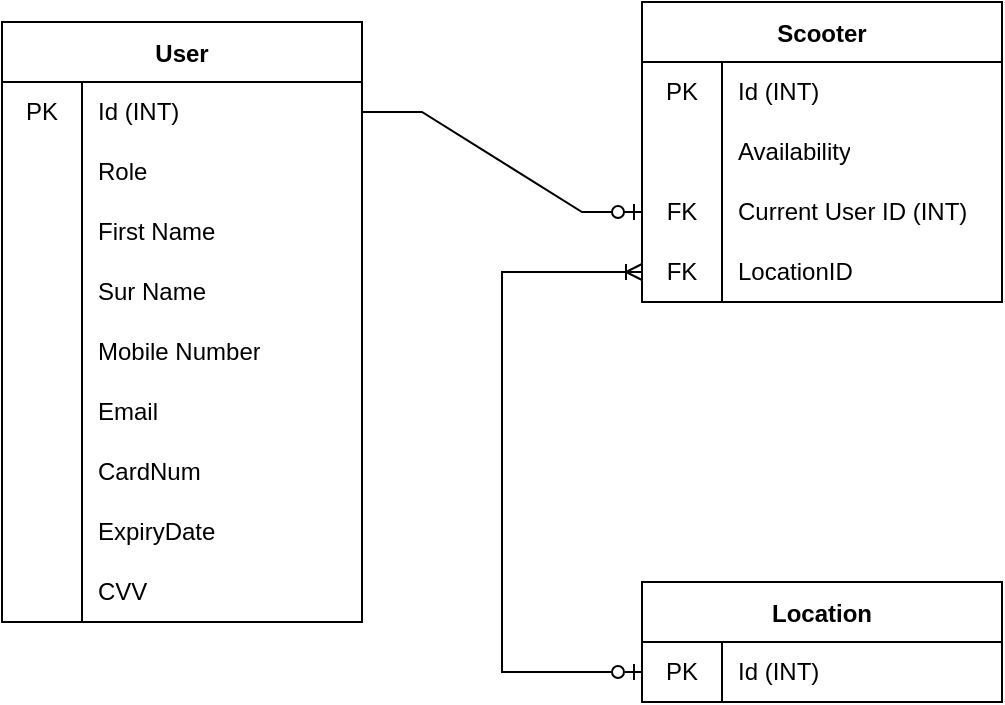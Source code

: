 <mxfile version="16.1.2" type="device"><diagram id="SwmA-Z7XQ6i9skBMepac" name="Page-1"><mxGraphModel dx="1102" dy="865" grid="1" gridSize="10" guides="1" tooltips="1" connect="1" arrows="1" fold="1" page="1" pageScale="1" pageWidth="2339" pageHeight="3300" math="0" shadow="0"><root><mxCell id="0"/><mxCell id="1" parent="0"/><mxCell id="bwvY3hdLI7z_fc_0WZMs-1" value="User" style="shape=table;startSize=30;container=1;collapsible=0;childLayout=tableLayout;fixedRows=1;rowLines=0;fontStyle=1;" vertex="1" parent="1"><mxGeometry x="150" y="220" width="180" height="300" as="geometry"/></mxCell><mxCell id="bwvY3hdLI7z_fc_0WZMs-2" value="" style="shape=tableRow;horizontal=0;startSize=0;swimlaneHead=0;swimlaneBody=0;top=0;left=0;bottom=0;right=0;collapsible=0;dropTarget=0;fillColor=none;points=[[0,0.5],[1,0.5]];portConstraint=eastwest;" vertex="1" parent="bwvY3hdLI7z_fc_0WZMs-1"><mxGeometry y="30" width="180" height="30" as="geometry"/></mxCell><mxCell id="bwvY3hdLI7z_fc_0WZMs-3" value="PK" style="shape=partialRectangle;html=1;whiteSpace=wrap;connectable=0;fillColor=none;top=0;left=0;bottom=0;right=0;overflow=hidden;pointerEvents=1;" vertex="1" parent="bwvY3hdLI7z_fc_0WZMs-2"><mxGeometry width="40" height="30" as="geometry"><mxRectangle width="40" height="30" as="alternateBounds"/></mxGeometry></mxCell><mxCell id="bwvY3hdLI7z_fc_0WZMs-4" value="Id (INT)" style="shape=partialRectangle;html=1;whiteSpace=wrap;connectable=0;fillColor=none;top=0;left=0;bottom=0;right=0;align=left;spacingLeft=6;overflow=hidden;" vertex="1" parent="bwvY3hdLI7z_fc_0WZMs-2"><mxGeometry x="40" width="140" height="30" as="geometry"><mxRectangle width="140" height="30" as="alternateBounds"/></mxGeometry></mxCell><mxCell id="bwvY3hdLI7z_fc_0WZMs-5" value="" style="shape=tableRow;horizontal=0;startSize=0;swimlaneHead=0;swimlaneBody=0;top=0;left=0;bottom=0;right=0;collapsible=0;dropTarget=0;fillColor=none;points=[[0,0.5],[1,0.5]];portConstraint=eastwest;" vertex="1" parent="bwvY3hdLI7z_fc_0WZMs-1"><mxGeometry y="60" width="180" height="30" as="geometry"/></mxCell><mxCell id="bwvY3hdLI7z_fc_0WZMs-6" value="" style="shape=partialRectangle;html=1;whiteSpace=wrap;connectable=0;fillColor=none;top=0;left=0;bottom=0;right=0;overflow=hidden;" vertex="1" parent="bwvY3hdLI7z_fc_0WZMs-5"><mxGeometry width="40" height="30" as="geometry"><mxRectangle width="40" height="30" as="alternateBounds"/></mxGeometry></mxCell><mxCell id="bwvY3hdLI7z_fc_0WZMs-7" value="Role" style="shape=partialRectangle;html=1;whiteSpace=wrap;connectable=0;fillColor=none;top=0;left=0;bottom=0;right=0;align=left;spacingLeft=6;overflow=hidden;" vertex="1" parent="bwvY3hdLI7z_fc_0WZMs-5"><mxGeometry x="40" width="140" height="30" as="geometry"><mxRectangle width="140" height="30" as="alternateBounds"/></mxGeometry></mxCell><mxCell id="bwvY3hdLI7z_fc_0WZMs-8" value="" style="shape=tableRow;horizontal=0;startSize=0;swimlaneHead=0;swimlaneBody=0;top=0;left=0;bottom=0;right=0;collapsible=0;dropTarget=0;fillColor=none;points=[[0,0.5],[1,0.5]];portConstraint=eastwest;" vertex="1" parent="bwvY3hdLI7z_fc_0WZMs-1"><mxGeometry y="90" width="180" height="30" as="geometry"/></mxCell><mxCell id="bwvY3hdLI7z_fc_0WZMs-9" value="" style="shape=partialRectangle;html=1;whiteSpace=wrap;connectable=0;fillColor=none;top=0;left=0;bottom=0;right=0;overflow=hidden;" vertex="1" parent="bwvY3hdLI7z_fc_0WZMs-8"><mxGeometry width="40" height="30" as="geometry"><mxRectangle width="40" height="30" as="alternateBounds"/></mxGeometry></mxCell><mxCell id="bwvY3hdLI7z_fc_0WZMs-10" value="First Name" style="shape=partialRectangle;html=1;whiteSpace=wrap;connectable=0;fillColor=none;top=0;left=0;bottom=0;right=0;align=left;spacingLeft=6;overflow=hidden;" vertex="1" parent="bwvY3hdLI7z_fc_0WZMs-8"><mxGeometry x="40" width="140" height="30" as="geometry"><mxRectangle width="140" height="30" as="alternateBounds"/></mxGeometry></mxCell><mxCell id="bwvY3hdLI7z_fc_0WZMs-11" value="" style="shape=tableRow;horizontal=0;startSize=0;swimlaneHead=0;swimlaneBody=0;top=0;left=0;bottom=0;right=0;collapsible=0;dropTarget=0;fillColor=none;points=[[0,0.5],[1,0.5]];portConstraint=eastwest;" vertex="1" parent="bwvY3hdLI7z_fc_0WZMs-1"><mxGeometry y="120" width="180" height="30" as="geometry"/></mxCell><mxCell id="bwvY3hdLI7z_fc_0WZMs-12" value="" style="shape=partialRectangle;html=1;whiteSpace=wrap;connectable=0;fillColor=none;top=0;left=0;bottom=0;right=0;overflow=hidden;" vertex="1" parent="bwvY3hdLI7z_fc_0WZMs-11"><mxGeometry width="40" height="30" as="geometry"><mxRectangle width="40" height="30" as="alternateBounds"/></mxGeometry></mxCell><mxCell id="bwvY3hdLI7z_fc_0WZMs-13" value="Sur Name" style="shape=partialRectangle;html=1;whiteSpace=wrap;connectable=0;fillColor=none;top=0;left=0;bottom=0;right=0;align=left;spacingLeft=6;overflow=hidden;" vertex="1" parent="bwvY3hdLI7z_fc_0WZMs-11"><mxGeometry x="40" width="140" height="30" as="geometry"><mxRectangle width="140" height="30" as="alternateBounds"/></mxGeometry></mxCell><mxCell id="bwvY3hdLI7z_fc_0WZMs-14" value="" style="shape=tableRow;horizontal=0;startSize=0;swimlaneHead=0;swimlaneBody=0;top=0;left=0;bottom=0;right=0;collapsible=0;dropTarget=0;fillColor=none;points=[[0,0.5],[1,0.5]];portConstraint=eastwest;" vertex="1" parent="bwvY3hdLI7z_fc_0WZMs-1"><mxGeometry y="150" width="180" height="30" as="geometry"/></mxCell><mxCell id="bwvY3hdLI7z_fc_0WZMs-15" value="" style="shape=partialRectangle;html=1;whiteSpace=wrap;connectable=0;fillColor=none;top=0;left=0;bottom=0;right=0;overflow=hidden;" vertex="1" parent="bwvY3hdLI7z_fc_0WZMs-14"><mxGeometry width="40" height="30" as="geometry"><mxRectangle width="40" height="30" as="alternateBounds"/></mxGeometry></mxCell><mxCell id="bwvY3hdLI7z_fc_0WZMs-16" value="Mobile Number" style="shape=partialRectangle;html=1;whiteSpace=wrap;connectable=0;fillColor=none;top=0;left=0;bottom=0;right=0;align=left;spacingLeft=6;overflow=hidden;" vertex="1" parent="bwvY3hdLI7z_fc_0WZMs-14"><mxGeometry x="40" width="140" height="30" as="geometry"><mxRectangle width="140" height="30" as="alternateBounds"/></mxGeometry></mxCell><mxCell id="bwvY3hdLI7z_fc_0WZMs-17" value="" style="shape=tableRow;horizontal=0;startSize=0;swimlaneHead=0;swimlaneBody=0;top=0;left=0;bottom=0;right=0;collapsible=0;dropTarget=0;fillColor=none;points=[[0,0.5],[1,0.5]];portConstraint=eastwest;" vertex="1" parent="bwvY3hdLI7z_fc_0WZMs-1"><mxGeometry y="180" width="180" height="30" as="geometry"/></mxCell><mxCell id="bwvY3hdLI7z_fc_0WZMs-18" value="" style="shape=partialRectangle;html=1;whiteSpace=wrap;connectable=0;fillColor=none;top=0;left=0;bottom=0;right=0;overflow=hidden;" vertex="1" parent="bwvY3hdLI7z_fc_0WZMs-17"><mxGeometry width="40" height="30" as="geometry"><mxRectangle width="40" height="30" as="alternateBounds"/></mxGeometry></mxCell><mxCell id="bwvY3hdLI7z_fc_0WZMs-19" value="Email" style="shape=partialRectangle;html=1;whiteSpace=wrap;connectable=0;fillColor=none;top=0;left=0;bottom=0;right=0;align=left;spacingLeft=6;overflow=hidden;" vertex="1" parent="bwvY3hdLI7z_fc_0WZMs-17"><mxGeometry x="40" width="140" height="30" as="geometry"><mxRectangle width="140" height="30" as="alternateBounds"/></mxGeometry></mxCell><mxCell id="bwvY3hdLI7z_fc_0WZMs-20" value="" style="shape=tableRow;horizontal=0;startSize=0;swimlaneHead=0;swimlaneBody=0;top=0;left=0;bottom=0;right=0;collapsible=0;dropTarget=0;fillColor=none;points=[[0,0.5],[1,0.5]];portConstraint=eastwest;" vertex="1" parent="bwvY3hdLI7z_fc_0WZMs-1"><mxGeometry y="210" width="180" height="30" as="geometry"/></mxCell><mxCell id="bwvY3hdLI7z_fc_0WZMs-21" value="" style="shape=partialRectangle;html=1;whiteSpace=wrap;connectable=0;fillColor=none;top=0;left=0;bottom=0;right=0;overflow=hidden;" vertex="1" parent="bwvY3hdLI7z_fc_0WZMs-20"><mxGeometry width="40" height="30" as="geometry"><mxRectangle width="40" height="30" as="alternateBounds"/></mxGeometry></mxCell><mxCell id="bwvY3hdLI7z_fc_0WZMs-22" value="CardNum" style="shape=partialRectangle;html=1;whiteSpace=wrap;connectable=0;fillColor=none;top=0;left=0;bottom=0;right=0;align=left;spacingLeft=6;overflow=hidden;" vertex="1" parent="bwvY3hdLI7z_fc_0WZMs-20"><mxGeometry x="40" width="140" height="30" as="geometry"><mxRectangle width="140" height="30" as="alternateBounds"/></mxGeometry></mxCell><mxCell id="bwvY3hdLI7z_fc_0WZMs-23" value="" style="shape=tableRow;horizontal=0;startSize=0;swimlaneHead=0;swimlaneBody=0;top=0;left=0;bottom=0;right=0;collapsible=0;dropTarget=0;fillColor=none;points=[[0,0.5],[1,0.5]];portConstraint=eastwest;" vertex="1" parent="bwvY3hdLI7z_fc_0WZMs-1"><mxGeometry y="240" width="180" height="30" as="geometry"/></mxCell><mxCell id="bwvY3hdLI7z_fc_0WZMs-24" value="" style="shape=partialRectangle;html=1;whiteSpace=wrap;connectable=0;fillColor=none;top=0;left=0;bottom=0;right=0;overflow=hidden;" vertex="1" parent="bwvY3hdLI7z_fc_0WZMs-23"><mxGeometry width="40" height="30" as="geometry"><mxRectangle width="40" height="30" as="alternateBounds"/></mxGeometry></mxCell><mxCell id="bwvY3hdLI7z_fc_0WZMs-25" value="ExpiryDate" style="shape=partialRectangle;html=1;whiteSpace=wrap;connectable=0;fillColor=none;top=0;left=0;bottom=0;right=0;align=left;spacingLeft=6;overflow=hidden;" vertex="1" parent="bwvY3hdLI7z_fc_0WZMs-23"><mxGeometry x="40" width="140" height="30" as="geometry"><mxRectangle width="140" height="30" as="alternateBounds"/></mxGeometry></mxCell><mxCell id="bwvY3hdLI7z_fc_0WZMs-26" value="" style="shape=tableRow;horizontal=0;startSize=0;swimlaneHead=0;swimlaneBody=0;top=0;left=0;bottom=0;right=0;collapsible=0;dropTarget=0;fillColor=none;points=[[0,0.5],[1,0.5]];portConstraint=eastwest;" vertex="1" parent="bwvY3hdLI7z_fc_0WZMs-1"><mxGeometry y="270" width="180" height="30" as="geometry"/></mxCell><mxCell id="bwvY3hdLI7z_fc_0WZMs-27" value="" style="shape=partialRectangle;html=1;whiteSpace=wrap;connectable=0;fillColor=none;top=0;left=0;bottom=0;right=0;overflow=hidden;" vertex="1" parent="bwvY3hdLI7z_fc_0WZMs-26"><mxGeometry width="40" height="30" as="geometry"><mxRectangle width="40" height="30" as="alternateBounds"/></mxGeometry></mxCell><mxCell id="bwvY3hdLI7z_fc_0WZMs-28" value="CVV" style="shape=partialRectangle;html=1;whiteSpace=wrap;connectable=0;fillColor=none;top=0;left=0;bottom=0;right=0;align=left;spacingLeft=6;overflow=hidden;" vertex="1" parent="bwvY3hdLI7z_fc_0WZMs-26"><mxGeometry x="40" width="140" height="30" as="geometry"><mxRectangle width="140" height="30" as="alternateBounds"/></mxGeometry></mxCell><mxCell id="bwvY3hdLI7z_fc_0WZMs-29" value="Scooter" style="shape=table;startSize=30;container=1;collapsible=0;childLayout=tableLayout;fixedRows=1;rowLines=0;fontStyle=1;" vertex="1" parent="1"><mxGeometry x="470" y="210" width="180" height="150" as="geometry"/></mxCell><mxCell id="bwvY3hdLI7z_fc_0WZMs-30" value="" style="shape=tableRow;horizontal=0;startSize=0;swimlaneHead=0;swimlaneBody=0;top=0;left=0;bottom=0;right=0;collapsible=0;dropTarget=0;fillColor=none;points=[[0,0.5],[1,0.5]];portConstraint=eastwest;" vertex="1" parent="bwvY3hdLI7z_fc_0WZMs-29"><mxGeometry y="30" width="180" height="30" as="geometry"/></mxCell><mxCell id="bwvY3hdLI7z_fc_0WZMs-31" value="PK" style="shape=partialRectangle;html=1;whiteSpace=wrap;connectable=0;fillColor=none;top=0;left=0;bottom=0;right=0;overflow=hidden;pointerEvents=1;" vertex="1" parent="bwvY3hdLI7z_fc_0WZMs-30"><mxGeometry width="40" height="30" as="geometry"><mxRectangle width="40" height="30" as="alternateBounds"/></mxGeometry></mxCell><mxCell id="bwvY3hdLI7z_fc_0WZMs-32" value="Id (INT)" style="shape=partialRectangle;html=1;whiteSpace=wrap;connectable=0;fillColor=none;top=0;left=0;bottom=0;right=0;align=left;spacingLeft=6;overflow=hidden;" vertex="1" parent="bwvY3hdLI7z_fc_0WZMs-30"><mxGeometry x="40" width="140" height="30" as="geometry"><mxRectangle width="140" height="30" as="alternateBounds"/></mxGeometry></mxCell><mxCell id="bwvY3hdLI7z_fc_0WZMs-33" value="" style="shape=tableRow;horizontal=0;startSize=0;swimlaneHead=0;swimlaneBody=0;top=0;left=0;bottom=0;right=0;collapsible=0;dropTarget=0;fillColor=none;points=[[0,0.5],[1,0.5]];portConstraint=eastwest;" vertex="1" parent="bwvY3hdLI7z_fc_0WZMs-29"><mxGeometry y="60" width="180" height="30" as="geometry"/></mxCell><mxCell id="bwvY3hdLI7z_fc_0WZMs-34" value="" style="shape=partialRectangle;html=1;whiteSpace=wrap;connectable=0;fillColor=none;top=0;left=0;bottom=0;right=0;overflow=hidden;" vertex="1" parent="bwvY3hdLI7z_fc_0WZMs-33"><mxGeometry width="40" height="30" as="geometry"><mxRectangle width="40" height="30" as="alternateBounds"/></mxGeometry></mxCell><mxCell id="bwvY3hdLI7z_fc_0WZMs-35" value="Availability" style="shape=partialRectangle;html=1;whiteSpace=wrap;connectable=0;fillColor=none;top=0;left=0;bottom=0;right=0;align=left;spacingLeft=6;overflow=hidden;" vertex="1" parent="bwvY3hdLI7z_fc_0WZMs-33"><mxGeometry x="40" width="140" height="30" as="geometry"><mxRectangle width="140" height="30" as="alternateBounds"/></mxGeometry></mxCell><mxCell id="bwvY3hdLI7z_fc_0WZMs-36" value="" style="shape=tableRow;horizontal=0;startSize=0;swimlaneHead=0;swimlaneBody=0;top=0;left=0;bottom=0;right=0;collapsible=0;dropTarget=0;fillColor=none;points=[[0,0.5],[1,0.5]];portConstraint=eastwest;" vertex="1" parent="bwvY3hdLI7z_fc_0WZMs-29"><mxGeometry y="90" width="180" height="30" as="geometry"/></mxCell><mxCell id="bwvY3hdLI7z_fc_0WZMs-37" value="FK" style="shape=partialRectangle;html=1;whiteSpace=wrap;connectable=0;fillColor=none;top=0;left=0;bottom=0;right=0;overflow=hidden;" vertex="1" parent="bwvY3hdLI7z_fc_0WZMs-36"><mxGeometry width="40" height="30" as="geometry"><mxRectangle width="40" height="30" as="alternateBounds"/></mxGeometry></mxCell><mxCell id="bwvY3hdLI7z_fc_0WZMs-38" value="Current User ID (INT)" style="shape=partialRectangle;html=1;whiteSpace=wrap;connectable=0;fillColor=none;top=0;left=0;bottom=0;right=0;align=left;spacingLeft=6;overflow=hidden;" vertex="1" parent="bwvY3hdLI7z_fc_0WZMs-36"><mxGeometry x="40" width="140" height="30" as="geometry"><mxRectangle width="140" height="30" as="alternateBounds"/></mxGeometry></mxCell><mxCell id="bwvY3hdLI7z_fc_0WZMs-39" value="" style="shape=tableRow;horizontal=0;startSize=0;swimlaneHead=0;swimlaneBody=0;top=0;left=0;bottom=0;right=0;collapsible=0;dropTarget=0;fillColor=none;points=[[0,0.5],[1,0.5]];portConstraint=eastwest;" vertex="1" parent="bwvY3hdLI7z_fc_0WZMs-29"><mxGeometry y="120" width="180" height="30" as="geometry"/></mxCell><mxCell id="bwvY3hdLI7z_fc_0WZMs-40" value="FK" style="shape=partialRectangle;html=1;whiteSpace=wrap;connectable=0;fillColor=none;top=0;left=0;bottom=0;right=0;overflow=hidden;" vertex="1" parent="bwvY3hdLI7z_fc_0WZMs-39"><mxGeometry width="40" height="30" as="geometry"><mxRectangle width="40" height="30" as="alternateBounds"/></mxGeometry></mxCell><mxCell id="bwvY3hdLI7z_fc_0WZMs-41" value="LocationID" style="shape=partialRectangle;html=1;whiteSpace=wrap;connectable=0;fillColor=none;top=0;left=0;bottom=0;right=0;align=left;spacingLeft=6;overflow=hidden;" vertex="1" parent="bwvY3hdLI7z_fc_0WZMs-39"><mxGeometry x="40" width="140" height="30" as="geometry"><mxRectangle width="140" height="30" as="alternateBounds"/></mxGeometry></mxCell><mxCell id="bwvY3hdLI7z_fc_0WZMs-57" value="Location" style="shape=table;startSize=30;container=1;collapsible=0;childLayout=tableLayout;fixedRows=1;rowLines=0;fontStyle=1;" vertex="1" parent="1"><mxGeometry x="470" y="500" width="180" height="60" as="geometry"/></mxCell><mxCell id="bwvY3hdLI7z_fc_0WZMs-58" value="" style="shape=tableRow;horizontal=0;startSize=0;swimlaneHead=0;swimlaneBody=0;top=0;left=0;bottom=0;right=0;collapsible=0;dropTarget=0;fillColor=none;points=[[0,0.5],[1,0.5]];portConstraint=eastwest;" vertex="1" parent="bwvY3hdLI7z_fc_0WZMs-57"><mxGeometry y="30" width="180" height="30" as="geometry"/></mxCell><mxCell id="bwvY3hdLI7z_fc_0WZMs-59" value="PK" style="shape=partialRectangle;html=1;whiteSpace=wrap;connectable=0;fillColor=none;top=0;left=0;bottom=0;right=0;overflow=hidden;pointerEvents=1;" vertex="1" parent="bwvY3hdLI7z_fc_0WZMs-58"><mxGeometry width="40" height="30" as="geometry"><mxRectangle width="40" height="30" as="alternateBounds"/></mxGeometry></mxCell><mxCell id="bwvY3hdLI7z_fc_0WZMs-60" value="Id (INT)" style="shape=partialRectangle;html=1;whiteSpace=wrap;connectable=0;fillColor=none;top=0;left=0;bottom=0;right=0;align=left;spacingLeft=6;overflow=hidden;" vertex="1" parent="bwvY3hdLI7z_fc_0WZMs-58"><mxGeometry x="40" width="140" height="30" as="geometry"><mxRectangle width="140" height="30" as="alternateBounds"/></mxGeometry></mxCell><mxCell id="bwvY3hdLI7z_fc_0WZMs-70" value="" style="edgeStyle=entityRelationEdgeStyle;fontSize=12;html=1;endArrow=ERzeroToOne;endFill=1;rounded=0;entryX=0;entryY=0.5;entryDx=0;entryDy=0;exitX=1;exitY=0.5;exitDx=0;exitDy=0;" edge="1" parent="1" source="bwvY3hdLI7z_fc_0WZMs-2" target="bwvY3hdLI7z_fc_0WZMs-36"><mxGeometry width="100" height="100" relative="1" as="geometry"><mxPoint x="200" y="720" as="sourcePoint"/><mxPoint x="300" y="620" as="targetPoint"/></mxGeometry></mxCell><mxCell id="bwvY3hdLI7z_fc_0WZMs-75" value="" style="endArrow=ERoneToMany;html=1;rounded=0;entryX=0;entryY=0.5;entryDx=0;entryDy=0;exitX=0;exitY=0.5;exitDx=0;exitDy=0;startArrow=ERzeroToOne;startFill=0;endFill=0;" edge="1" parent="1" source="bwvY3hdLI7z_fc_0WZMs-58" target="bwvY3hdLI7z_fc_0WZMs-39"><mxGeometry width="50" height="50" relative="1" as="geometry"><mxPoint x="200" y="630" as="sourcePoint"/><mxPoint x="250" y="580" as="targetPoint"/><Array as="points"><mxPoint x="400" y="545"/><mxPoint x="400" y="440"/><mxPoint x="400" y="345"/></Array></mxGeometry></mxCell></root></mxGraphModel></diagram></mxfile>